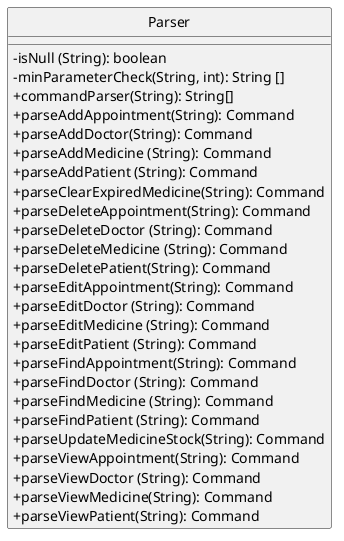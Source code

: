 @startuml
hide circle
skinparam classAttributeIconSize 0

class Parser {
-isNull (String): boolean
-minParameterCheck(String, int): String []
+commandParser(String): String[]
+parseAddAppointment(String): Command
+parseAddDoctor(String): Command
+parseAddMedicine (String): Command
+parseAddPatient (String): Command
+parseClearExpiredMedicine(String): Command
+parseDeleteAppointment(String): Command
+parseDeleteDoctor (String): Command
+parseDeleteMedicine (String): Command
+parseDeletePatient(String): Command
+parseEditAppointment(String): Command
+parseEditDoctor (String): Command
+parseEditMedicine (String): Command
+parseEditPatient (String): Command
+parseFindAppointment(String): Command
+parseFindDoctor (String): Command
+parseFindMedicine (String): Command
+parseFindPatient (String): Command
+parseUpdateMedicineStock(String): Command
+parseViewAppointment(String): Command
+parseViewDoctor (String): Command
+parseViewMedicine(String): Command
+parseViewPatient(String): Command
}
@enduml